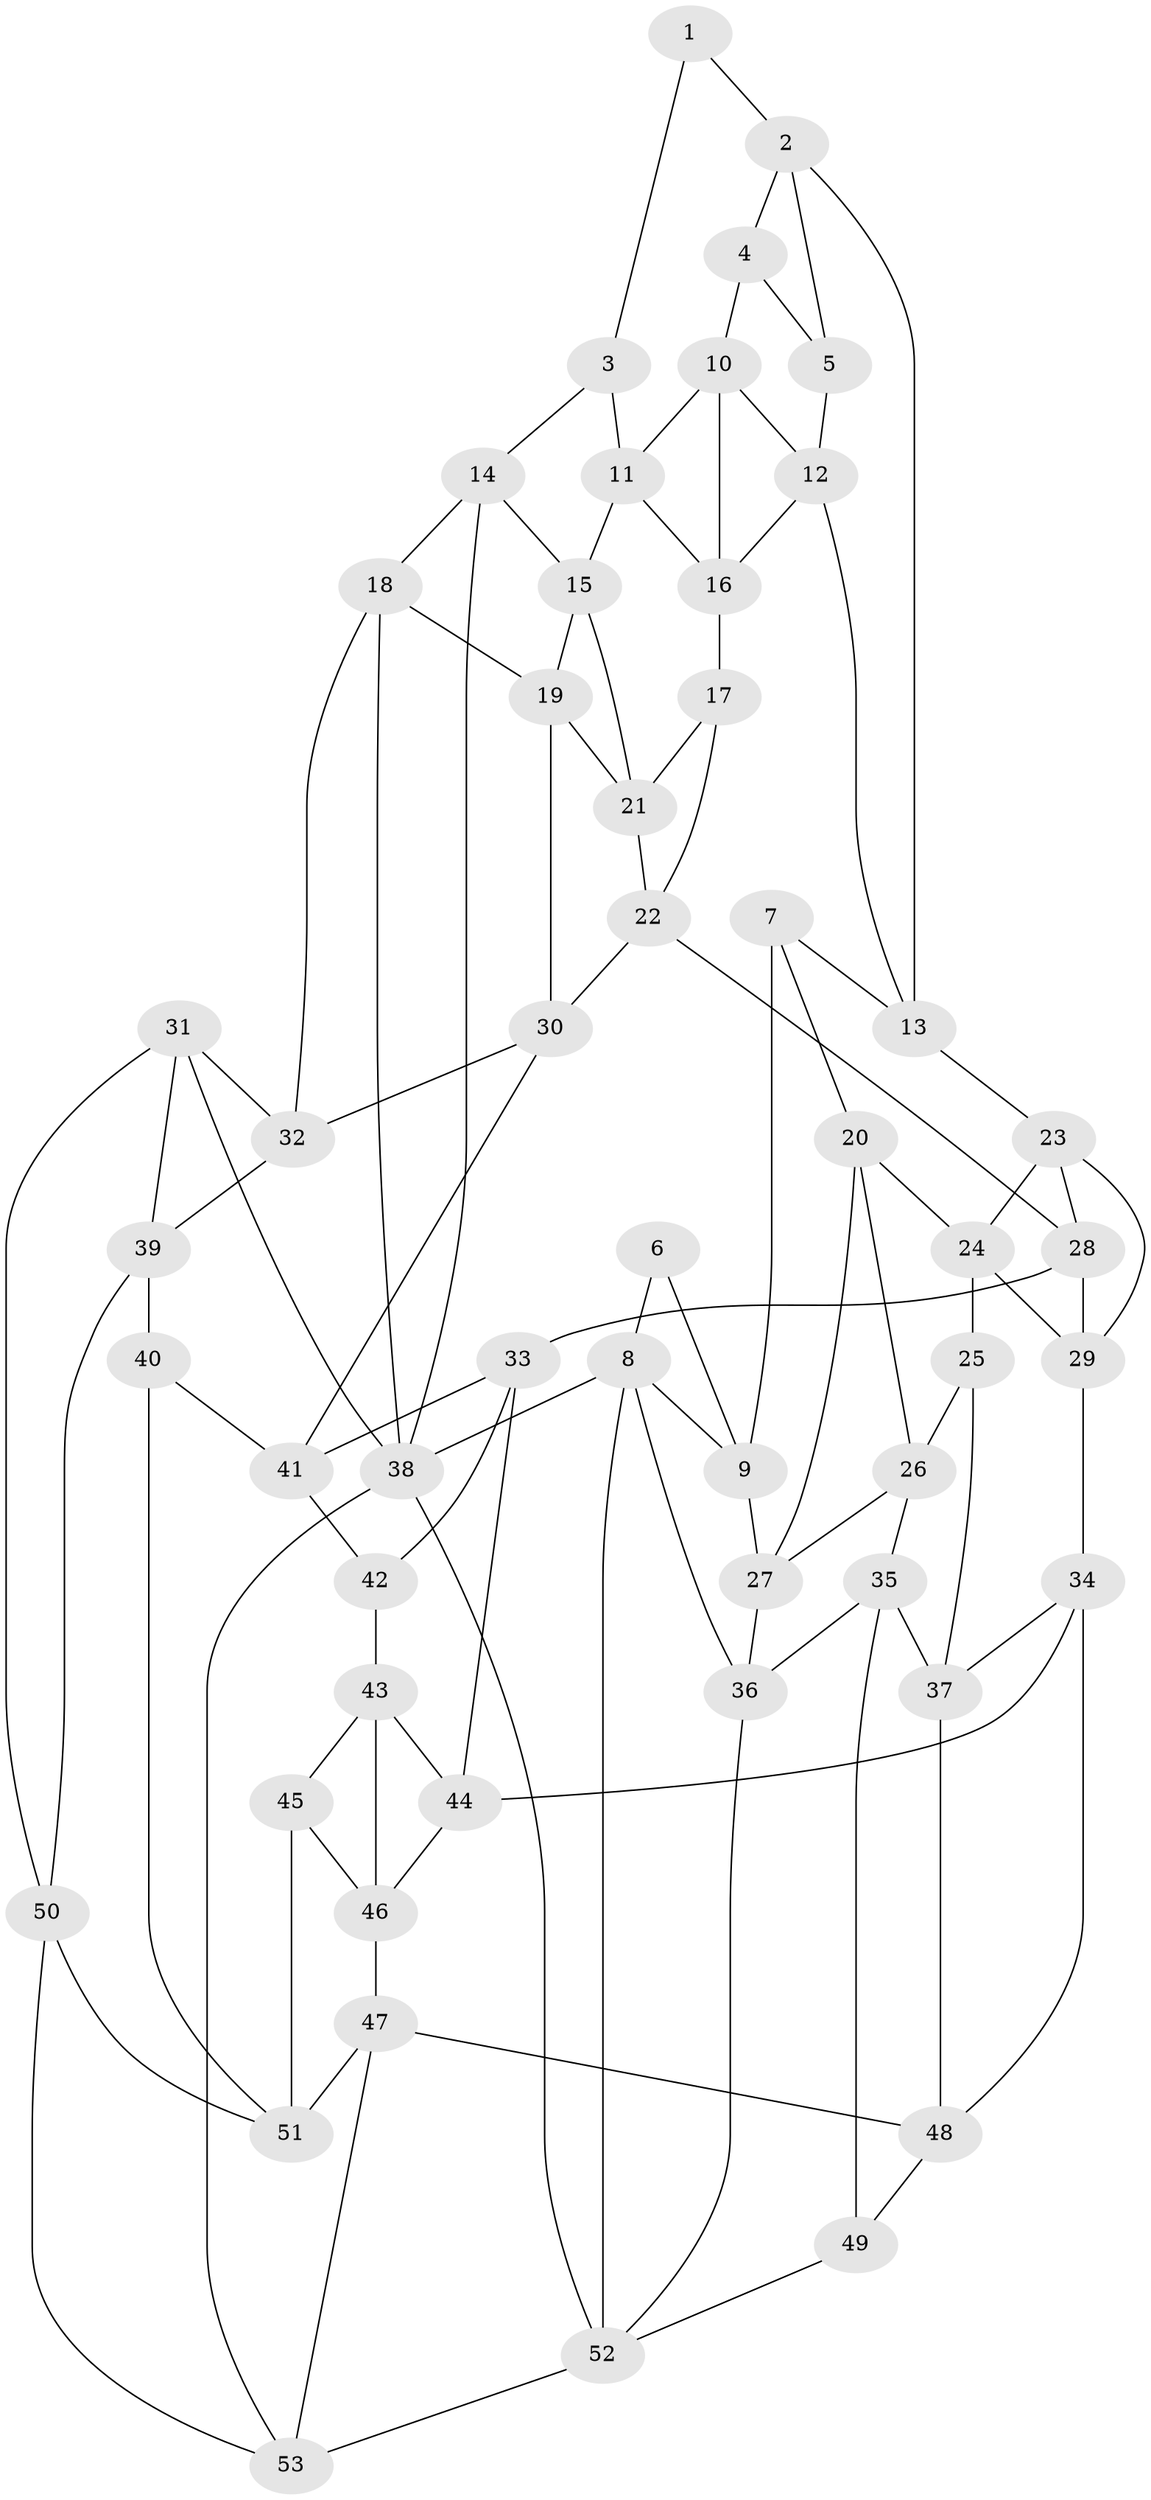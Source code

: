// original degree distribution, {4: 0.25471698113207547, 6: 0.2358490566037736, 5: 0.49056603773584906, 3: 0.018867924528301886}
// Generated by graph-tools (version 1.1) at 2025/51/03/09/25 03:51:11]
// undirected, 53 vertices, 101 edges
graph export_dot {
graph [start="1"]
  node [color=gray90,style=filled];
  1;
  2;
  3;
  4;
  5;
  6;
  7;
  8;
  9;
  10;
  11;
  12;
  13;
  14;
  15;
  16;
  17;
  18;
  19;
  20;
  21;
  22;
  23;
  24;
  25;
  26;
  27;
  28;
  29;
  30;
  31;
  32;
  33;
  34;
  35;
  36;
  37;
  38;
  39;
  40;
  41;
  42;
  43;
  44;
  45;
  46;
  47;
  48;
  49;
  50;
  51;
  52;
  53;
  1 -- 2 [weight=1.0];
  1 -- 3 [weight=1.0];
  2 -- 4 [weight=1.0];
  2 -- 5 [weight=1.0];
  2 -- 13 [weight=1.0];
  3 -- 11 [weight=1.0];
  3 -- 14 [weight=1.0];
  4 -- 5 [weight=1.0];
  4 -- 10 [weight=1.0];
  5 -- 12 [weight=1.0];
  6 -- 8 [weight=1.0];
  6 -- 9 [weight=1.0];
  7 -- 9 [weight=1.0];
  7 -- 13 [weight=1.0];
  7 -- 20 [weight=1.0];
  8 -- 9 [weight=1.0];
  8 -- 36 [weight=1.0];
  8 -- 38 [weight=1.0];
  8 -- 52 [weight=1.0];
  9 -- 27 [weight=1.0];
  10 -- 11 [weight=1.0];
  10 -- 12 [weight=1.0];
  10 -- 16 [weight=1.0];
  11 -- 15 [weight=1.0];
  11 -- 16 [weight=1.0];
  12 -- 13 [weight=1.0];
  12 -- 16 [weight=1.0];
  13 -- 23 [weight=1.0];
  14 -- 15 [weight=1.0];
  14 -- 18 [weight=1.0];
  14 -- 38 [weight=1.0];
  15 -- 19 [weight=1.0];
  15 -- 21 [weight=1.0];
  16 -- 17 [weight=1.0];
  17 -- 21 [weight=1.0];
  17 -- 22 [weight=1.0];
  18 -- 19 [weight=1.0];
  18 -- 32 [weight=1.0];
  18 -- 38 [weight=1.0];
  19 -- 21 [weight=1.0];
  19 -- 30 [weight=1.0];
  20 -- 24 [weight=1.0];
  20 -- 26 [weight=1.0];
  20 -- 27 [weight=1.0];
  21 -- 22 [weight=1.0];
  22 -- 28 [weight=1.0];
  22 -- 30 [weight=1.0];
  23 -- 24 [weight=1.0];
  23 -- 28 [weight=1.0];
  23 -- 29 [weight=1.0];
  24 -- 25 [weight=1.0];
  24 -- 29 [weight=1.0];
  25 -- 26 [weight=1.0];
  25 -- 37 [weight=1.0];
  26 -- 27 [weight=1.0];
  26 -- 35 [weight=1.0];
  27 -- 36 [weight=1.0];
  28 -- 29 [weight=1.0];
  28 -- 33 [weight=1.0];
  29 -- 34 [weight=1.0];
  30 -- 32 [weight=1.0];
  30 -- 41 [weight=1.0];
  31 -- 32 [weight=1.0];
  31 -- 38 [weight=1.0];
  31 -- 39 [weight=1.0];
  31 -- 50 [weight=1.0];
  32 -- 39 [weight=1.0];
  33 -- 41 [weight=1.0];
  33 -- 42 [weight=1.0];
  33 -- 44 [weight=1.0];
  34 -- 37 [weight=1.0];
  34 -- 44 [weight=1.0];
  34 -- 48 [weight=1.0];
  35 -- 36 [weight=1.0];
  35 -- 37 [weight=1.0];
  35 -- 49 [weight=1.0];
  36 -- 52 [weight=1.0];
  37 -- 48 [weight=1.0];
  38 -- 52 [weight=1.0];
  38 -- 53 [weight=1.0];
  39 -- 40 [weight=1.0];
  39 -- 50 [weight=1.0];
  40 -- 41 [weight=1.0];
  40 -- 51 [weight=1.0];
  41 -- 42 [weight=1.0];
  42 -- 43 [weight=1.0];
  43 -- 44 [weight=1.0];
  43 -- 45 [weight=1.0];
  43 -- 46 [weight=1.0];
  44 -- 46 [weight=1.0];
  45 -- 46 [weight=1.0];
  45 -- 51 [weight=1.0];
  46 -- 47 [weight=1.0];
  47 -- 48 [weight=1.0];
  47 -- 51 [weight=1.0];
  47 -- 53 [weight=1.0];
  48 -- 49 [weight=1.0];
  49 -- 52 [weight=1.0];
  50 -- 51 [weight=1.0];
  50 -- 53 [weight=1.0];
  52 -- 53 [weight=1.0];
}
